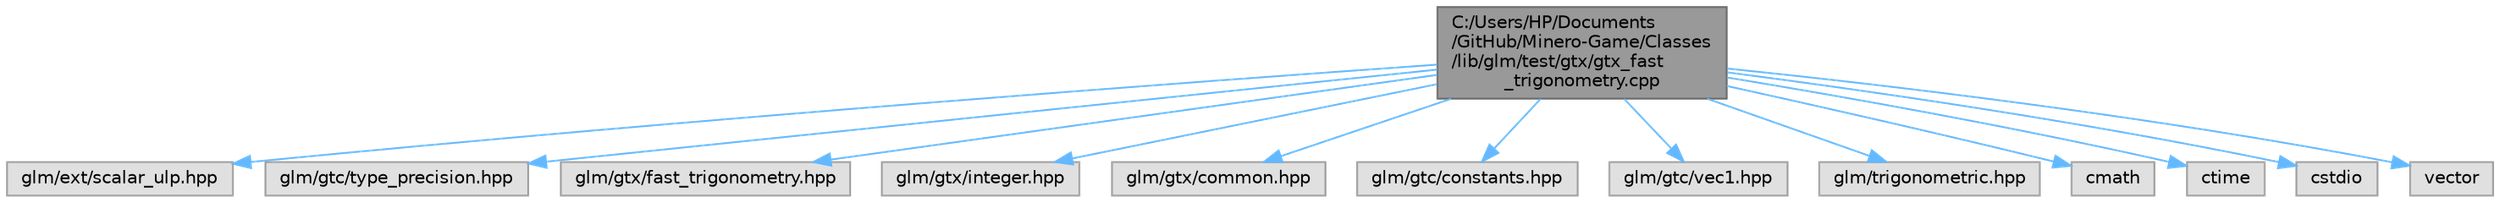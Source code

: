 digraph "C:/Users/HP/Documents/GitHub/Minero-Game/Classes/lib/glm/test/gtx/gtx_fast_trigonometry.cpp"
{
 // LATEX_PDF_SIZE
  bgcolor="transparent";
  edge [fontname=Helvetica,fontsize=10,labelfontname=Helvetica,labelfontsize=10];
  node [fontname=Helvetica,fontsize=10,shape=box,height=0.2,width=0.4];
  Node1 [id="Node000001",label="C:/Users/HP/Documents\l/GitHub/Minero-Game/Classes\l/lib/glm/test/gtx/gtx_fast\l_trigonometry.cpp",height=0.2,width=0.4,color="gray40", fillcolor="grey60", style="filled", fontcolor="black",tooltip=" "];
  Node1 -> Node2 [id="edge25_Node000001_Node000002",color="steelblue1",style="solid",tooltip=" "];
  Node2 [id="Node000002",label="glm/ext/scalar_ulp.hpp",height=0.2,width=0.4,color="grey60", fillcolor="#E0E0E0", style="filled",tooltip=" "];
  Node1 -> Node3 [id="edge26_Node000001_Node000003",color="steelblue1",style="solid",tooltip=" "];
  Node3 [id="Node000003",label="glm/gtc/type_precision.hpp",height=0.2,width=0.4,color="grey60", fillcolor="#E0E0E0", style="filled",tooltip=" "];
  Node1 -> Node4 [id="edge27_Node000001_Node000004",color="steelblue1",style="solid",tooltip=" "];
  Node4 [id="Node000004",label="glm/gtx/fast_trigonometry.hpp",height=0.2,width=0.4,color="grey60", fillcolor="#E0E0E0", style="filled",tooltip=" "];
  Node1 -> Node5 [id="edge28_Node000001_Node000005",color="steelblue1",style="solid",tooltip=" "];
  Node5 [id="Node000005",label="glm/gtx/integer.hpp",height=0.2,width=0.4,color="grey60", fillcolor="#E0E0E0", style="filled",tooltip=" "];
  Node1 -> Node6 [id="edge29_Node000001_Node000006",color="steelblue1",style="solid",tooltip=" "];
  Node6 [id="Node000006",label="glm/gtx/common.hpp",height=0.2,width=0.4,color="grey60", fillcolor="#E0E0E0", style="filled",tooltip=" "];
  Node1 -> Node7 [id="edge30_Node000001_Node000007",color="steelblue1",style="solid",tooltip=" "];
  Node7 [id="Node000007",label="glm/gtc/constants.hpp",height=0.2,width=0.4,color="grey60", fillcolor="#E0E0E0", style="filled",tooltip=" "];
  Node1 -> Node8 [id="edge31_Node000001_Node000008",color="steelblue1",style="solid",tooltip=" "];
  Node8 [id="Node000008",label="glm/gtc/vec1.hpp",height=0.2,width=0.4,color="grey60", fillcolor="#E0E0E0", style="filled",tooltip=" "];
  Node1 -> Node9 [id="edge32_Node000001_Node000009",color="steelblue1",style="solid",tooltip=" "];
  Node9 [id="Node000009",label="glm/trigonometric.hpp",height=0.2,width=0.4,color="grey60", fillcolor="#E0E0E0", style="filled",tooltip=" "];
  Node1 -> Node10 [id="edge33_Node000001_Node000010",color="steelblue1",style="solid",tooltip=" "];
  Node10 [id="Node000010",label="cmath",height=0.2,width=0.4,color="grey60", fillcolor="#E0E0E0", style="filled",tooltip=" "];
  Node1 -> Node11 [id="edge34_Node000001_Node000011",color="steelblue1",style="solid",tooltip=" "];
  Node11 [id="Node000011",label="ctime",height=0.2,width=0.4,color="grey60", fillcolor="#E0E0E0", style="filled",tooltip=" "];
  Node1 -> Node12 [id="edge35_Node000001_Node000012",color="steelblue1",style="solid",tooltip=" "];
  Node12 [id="Node000012",label="cstdio",height=0.2,width=0.4,color="grey60", fillcolor="#E0E0E0", style="filled",tooltip=" "];
  Node1 -> Node13 [id="edge36_Node000001_Node000013",color="steelblue1",style="solid",tooltip=" "];
  Node13 [id="Node000013",label="vector",height=0.2,width=0.4,color="grey60", fillcolor="#E0E0E0", style="filled",tooltip=" "];
}
